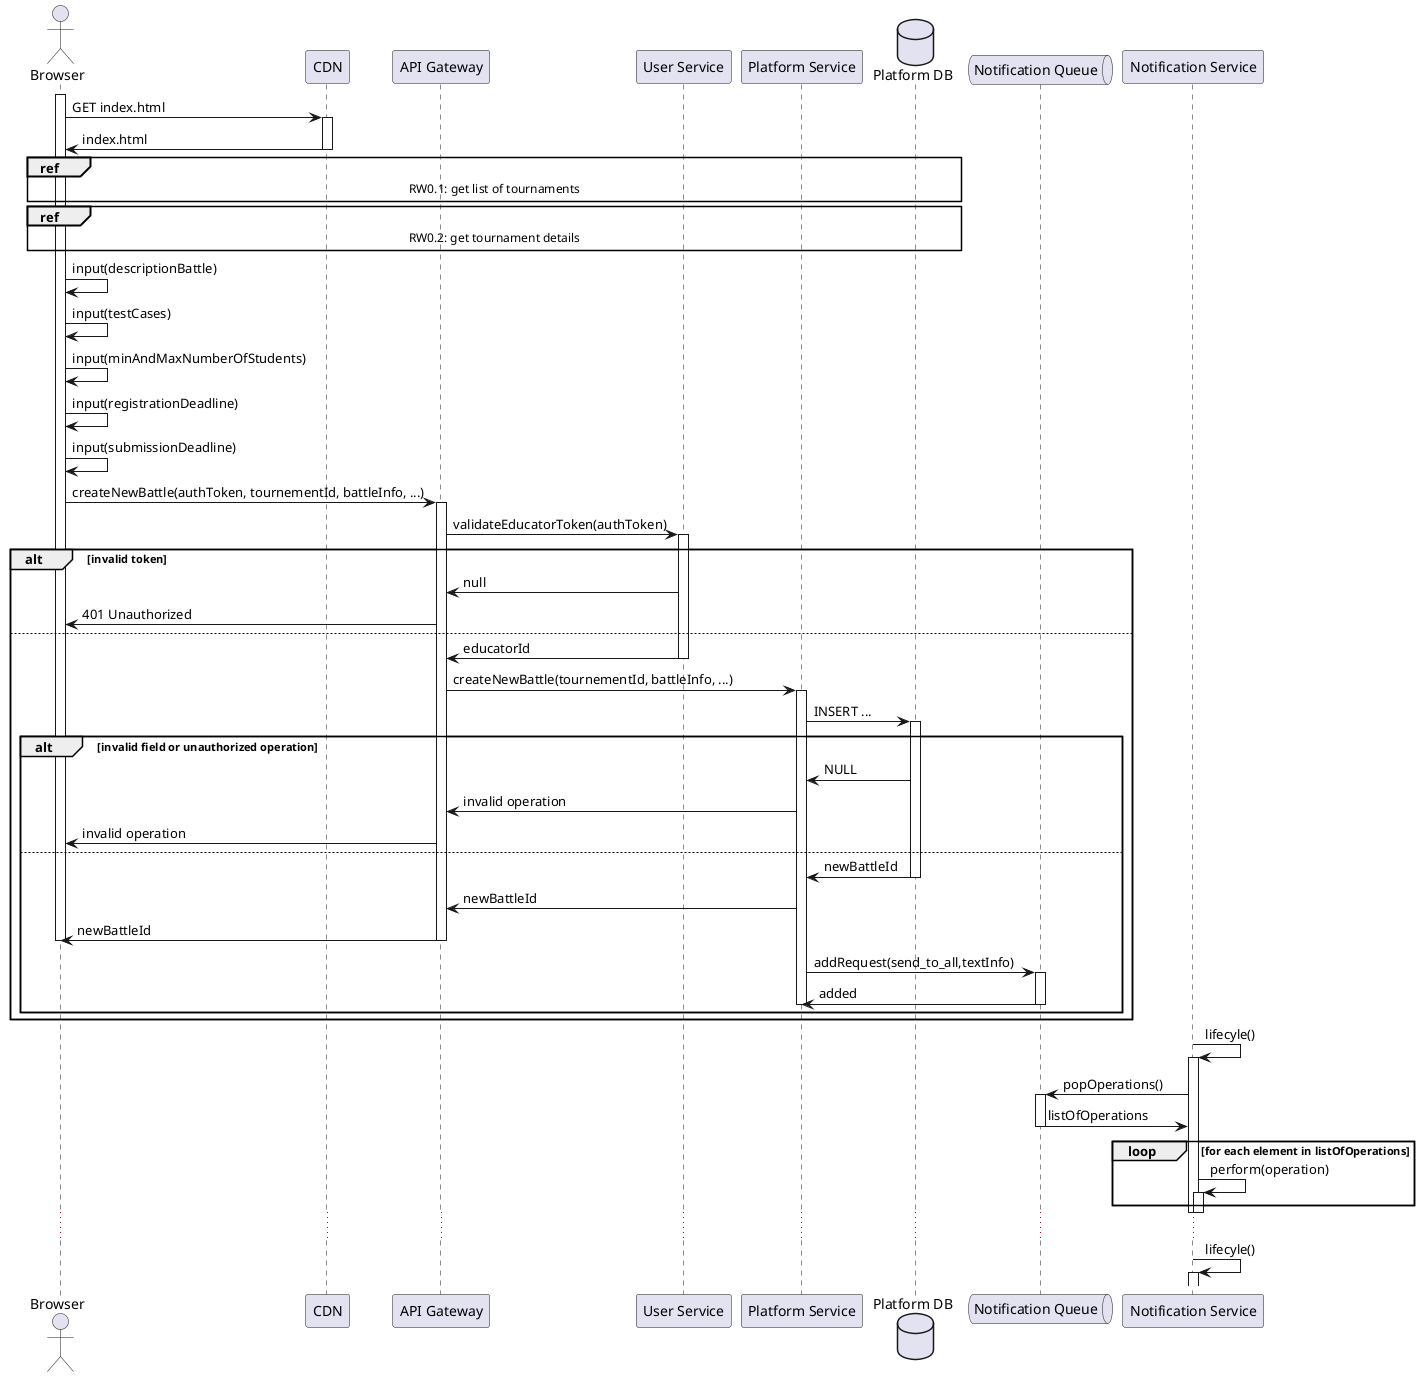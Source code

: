 @startuml RW3 - Educator creates a new Battle for an Existing Tournament

actor Browser
participant CDN
participant "API Gateway" as gateway
participant "User Service" as auth

participant "Platform Service" as platform
database "Platform DB" as platformDb

queue  "Notification Queue" as notificationQueue
participant "Notification Service" as notification

activate Browser
Browser -> CDN ++ : GET index.html
Browser <- CDN -- : index.html

ref over Browser, gateway, auth, platform, platformDb: RW0.1: get list of tournaments
ref over Browser, gateway, auth, platform, platformDb: RW0.2: get tournament details

Browser -> Browser : input(descriptionBattle)
Browser -> Browser : input(testCases)
Browser -> Browser : input(minAndMaxNumberOfStudents)
Browser -> Browser : input(registrationDeadline)
Browser -> Browser : input(submissionDeadline)

Browser -> gateway ++ : createNewBattle(authToken, tournementId, battleInfo, ...)

gateway -> auth ++ : validateEducatorToken(authToken)
alt invalid token
    gateway <- auth : null
    Browser <- gateway : 401 Unauthorized
else
    gateway <- auth -- : educatorId
    gateway -> platform ++ : createNewBattle(tournementId, battleInfo, ...)

    platform -> platformDb ++ : INSERT ...

    alt invalid field or unauthorized operation
        platform <- platformDb : NULL
        gateway <- platform : invalid operation
        Browser <- gateway : invalid operation
    else
        platform <- platformDb -- : newBattleId
        gateway <- platform  : newBattleId
        Browser <- gateway -- : newBattleId
        deactivate Browser

        platform -> notificationQueue ++ : addRequest(send_to_all,textInfo)

        platform <- notificationQueue --: added
        deactivate platform
    end


end

notification -> notification ++ : lifecyle()
notification -> notificationQueue ++: popOperations()
notification <- notificationQueue --:listOfOperations


loop for each element in listOfOperations
    notification -> notification ++: perform(operation)
end
deactivate notification
deactivate notification
...
notification -> notification ++ : lifecyle()



@enduml